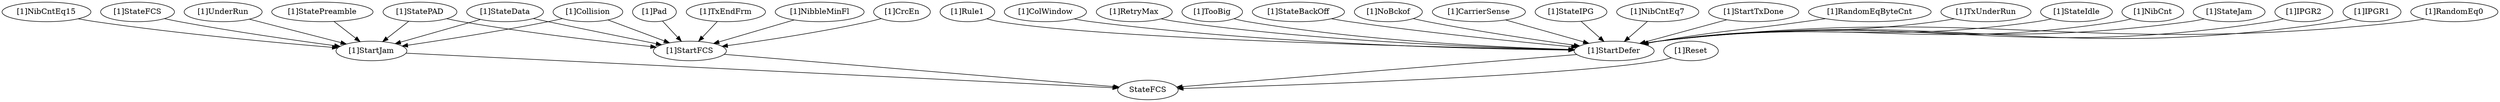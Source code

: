 strict digraph "" {
	StateFCS	 [complexity=0,
		importance=0.0330182219433,
		rank=0.0];
	"[1]TxEndFrm"	 [complexity=13,
		importance=0.0808206006357,
		rank=0.00621696927967];
	"[1]StartFCS"	 [complexity=1,
		importance=0.0699426914447,
		rank=0.0699426914447];
	"[1]TxEndFrm" -> "[1]StartFCS";
	"[1]StartDefer"	 [complexity=2,
		importance=0.153169828475,
		rank=0.0765849142374];
	"[1]StartDefer" -> StateFCS;
	"[1]TooBig"	 [complexity=23,
		importance=0.164047737666,
		rank=0.0071325103333];
	"[1]TooBig" -> "[1]StartDefer";
	"[1]StateBackOff"	 [complexity=23,
		importance=0.17723102623,
		rank=0.00770569679262];
	"[1]StateBackOff" -> "[1]StartDefer";
	"[1]NoBckof"	 [complexity=23,
		importance=0.164047737666,
		rank=0.0071325103333];
	"[1]NoBckof" -> "[1]StartDefer";
	"[1]StateFCS"	 [complexity=10,
		importance=0.153645755501,
		rank=0.0153645755501];
	"[1]StartJam"	 [complexity=2,
		importance=0.120627533558,
		rank=0.0603137667789];
	"[1]StateFCS" -> "[1]StartJam";
	"[1]CarrierSense"	 [complexity=23,
		importance=0.164047737666,
		rank=0.0071325103333];
	"[1]CarrierSense" -> "[1]StartDefer";
	"[1]StateIPG"	 [complexity=23,
		importance=0.190735542621,
		rank=0.00829284967919];
	"[1]StateIPG" -> "[1]StartDefer";
	"[1]NibCntEq7"	 [complexity=23,
		importance=0.164047737666,
		rank=0.0071325103333];
	"[1]NibCntEq7" -> "[1]StartDefer";
	"[1]UnderRun"	 [complexity=10,
		importance=0.131505442749,
		rank=0.0131505442749];
	"[1]UnderRun" -> "[1]StartJam";
	"[1]StartTxDone"	 [complexity=23,
		importance=0.164047737666,
		rank=0.0071325103333];
	"[1]StartTxDone" -> "[1]StartDefer";
	"[1]RandomEqByteCnt"	 [complexity=23,
		importance=0.164047737666,
		rank=0.0071325103333];
	"[1]RandomEqByteCnt" -> "[1]StartDefer";
	"[1]TxUnderRun"	 [complexity=23,
		importance=0.164047737666,
		rank=0.0071325103333];
	"[1]TxUnderRun" -> "[1]StartDefer";
	"[1]StartFCS" -> StateFCS;
	"[1]StatePAD"	 [complexity=10,
		importance=0.162399077472,
		rank=0.0162399077472];
	"[1]StatePAD" -> "[1]StartFCS";
	"[1]StatePAD" -> "[1]StartJam";
	"[1]StatePreamble"	 [complexity=10,
		importance=0.154756520845,
		rank=0.0154756520845];
	"[1]StatePreamble" -> "[1]StartJam";
	"[1]NibbleMinFl"	 [complexity=13,
		importance=0.0808206006357,
		rank=0.00621696927967];
	"[1]NibbleMinFl" -> "[1]StartFCS";
	"[1]StateIdle"	 [complexity=23,
		importance=0.185947897603,
		rank=0.00808469120013];
	"[1]StateIdle" -> "[1]StartDefer";
	"[1]NibCnt"	 [complexity=23,
		importance=0.164047737666,
		rank=0.0071325103333];
	"[1]NibCnt" -> "[1]StartDefer";
	"[1]Reset"	 [complexity=1,
		importance=0.109932575021,
		rank=0.109932575021];
	"[1]Reset" -> StateFCS;
	"[1]CrcEn"	 [complexity=13,
		importance=0.0808206006357,
		rank=0.00621696927967];
	"[1]CrcEn" -> "[1]StartFCS";
	"[1]Pad"	 [complexity=13,
		importance=0.0808206006357,
		rank=0.00621696927967];
	"[1]Pad" -> "[1]StartFCS";
	"[1]StateJam"	 [complexity=23,
		importance=0.18612453934,
		rank=0.00809237127566];
	"[1]StateJam" -> "[1]StartDefer";
	"[1]IPGR2"	 [complexity=23,
		importance=0.164047737666,
		rank=0.0071325103333];
	"[1]IPGR2" -> "[1]StartDefer";
	"[1]NibCntEq15"	 [complexity=10,
		importance=0.131505442749,
		rank=0.0131505442749];
	"[1]NibCntEq15" -> "[1]StartJam";
	"[1]StateData"	 [complexity=10,
		importance=0.138867874636,
		rank=0.0138867874636];
	"[1]StateData" -> "[1]StartFCS";
	"[1]StateData" -> "[1]StartJam";
	"[1]IPGR1"	 [complexity=23,
		importance=0.164047737666,
		rank=0.0071325103333];
	"[1]IPGR1" -> "[1]StartDefer";
	"[1]RandomEq0"	 [complexity=23,
		importance=0.164047737666,
		rank=0.0071325103333];
	"[1]RandomEq0" -> "[1]StartDefer";
	"[1]Collision"	 [complexity=10,
		importance=0.131505442749,
		rank=0.0131505442749];
	"[1]Collision" -> "[1]StartFCS";
	"[1]Collision" -> "[1]StartJam";
	"[1]Rule1"	 [complexity=23,
		importance=0.190018841617,
		rank=0.00826168876595];
	"[1]Rule1" -> "[1]StartDefer";
	"[1]ColWindow"	 [complexity=23,
		importance=0.164047737666,
		rank=0.0071325103333];
	"[1]ColWindow" -> "[1]StartDefer";
	"[1]StartJam" -> StateFCS;
	"[1]RetryMax"	 [complexity=23,
		importance=0.164047737666,
		rank=0.0071325103333];
	"[1]RetryMax" -> "[1]StartDefer";
}
